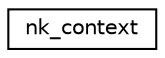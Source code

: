 digraph "Graphical Class Hierarchy"
{
 // LATEX_PDF_SIZE
  edge [fontname="Helvetica",fontsize="10",labelfontname="Helvetica",labelfontsize="10"];
  node [fontname="Helvetica",fontsize="10",shape=record];
  rankdir="LR";
  Node0 [label="nk_context",height=0.2,width=0.4,color="black", fillcolor="white", style="filled",URL="$structnk__context.html",tooltip=" "];
}
